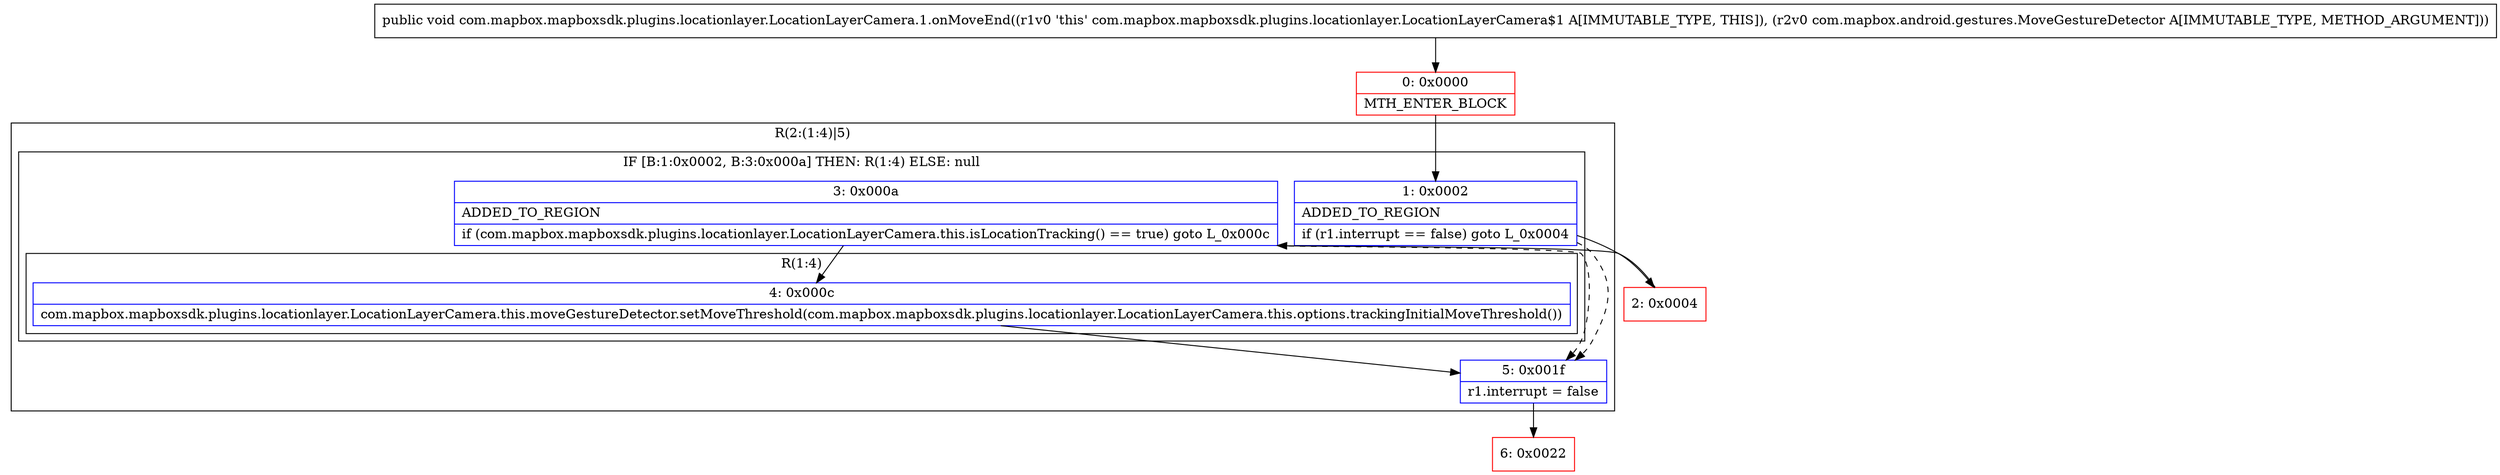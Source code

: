 digraph "CFG forcom.mapbox.mapboxsdk.plugins.locationlayer.LocationLayerCamera.1.onMoveEnd(Lcom\/mapbox\/android\/gestures\/MoveGestureDetector;)V" {
subgraph cluster_Region_712766882 {
label = "R(2:(1:4)|5)";
node [shape=record,color=blue];
subgraph cluster_IfRegion_1310902806 {
label = "IF [B:1:0x0002, B:3:0x000a] THEN: R(1:4) ELSE: null";
node [shape=record,color=blue];
Node_1 [shape=record,label="{1\:\ 0x0002|ADDED_TO_REGION\l|if (r1.interrupt == false) goto L_0x0004\l}"];
Node_3 [shape=record,label="{3\:\ 0x000a|ADDED_TO_REGION\l|if (com.mapbox.mapboxsdk.plugins.locationlayer.LocationLayerCamera.this.isLocationTracking() == true) goto L_0x000c\l}"];
subgraph cluster_Region_11482917 {
label = "R(1:4)";
node [shape=record,color=blue];
Node_4 [shape=record,label="{4\:\ 0x000c|com.mapbox.mapboxsdk.plugins.locationlayer.LocationLayerCamera.this.moveGestureDetector.setMoveThreshold(com.mapbox.mapboxsdk.plugins.locationlayer.LocationLayerCamera.this.options.trackingInitialMoveThreshold())\l}"];
}
}
Node_5 [shape=record,label="{5\:\ 0x001f|r1.interrupt = false\l}"];
}
Node_0 [shape=record,color=red,label="{0\:\ 0x0000|MTH_ENTER_BLOCK\l}"];
Node_2 [shape=record,color=red,label="{2\:\ 0x0004}"];
Node_6 [shape=record,color=red,label="{6\:\ 0x0022}"];
MethodNode[shape=record,label="{public void com.mapbox.mapboxsdk.plugins.locationlayer.LocationLayerCamera.1.onMoveEnd((r1v0 'this' com.mapbox.mapboxsdk.plugins.locationlayer.LocationLayerCamera$1 A[IMMUTABLE_TYPE, THIS]), (r2v0 com.mapbox.android.gestures.MoveGestureDetector A[IMMUTABLE_TYPE, METHOD_ARGUMENT])) }"];
MethodNode -> Node_0;
Node_1 -> Node_2;
Node_1 -> Node_5[style=dashed];
Node_3 -> Node_4;
Node_3 -> Node_5[style=dashed];
Node_4 -> Node_5;
Node_5 -> Node_6;
Node_0 -> Node_1;
Node_2 -> Node_3;
}

